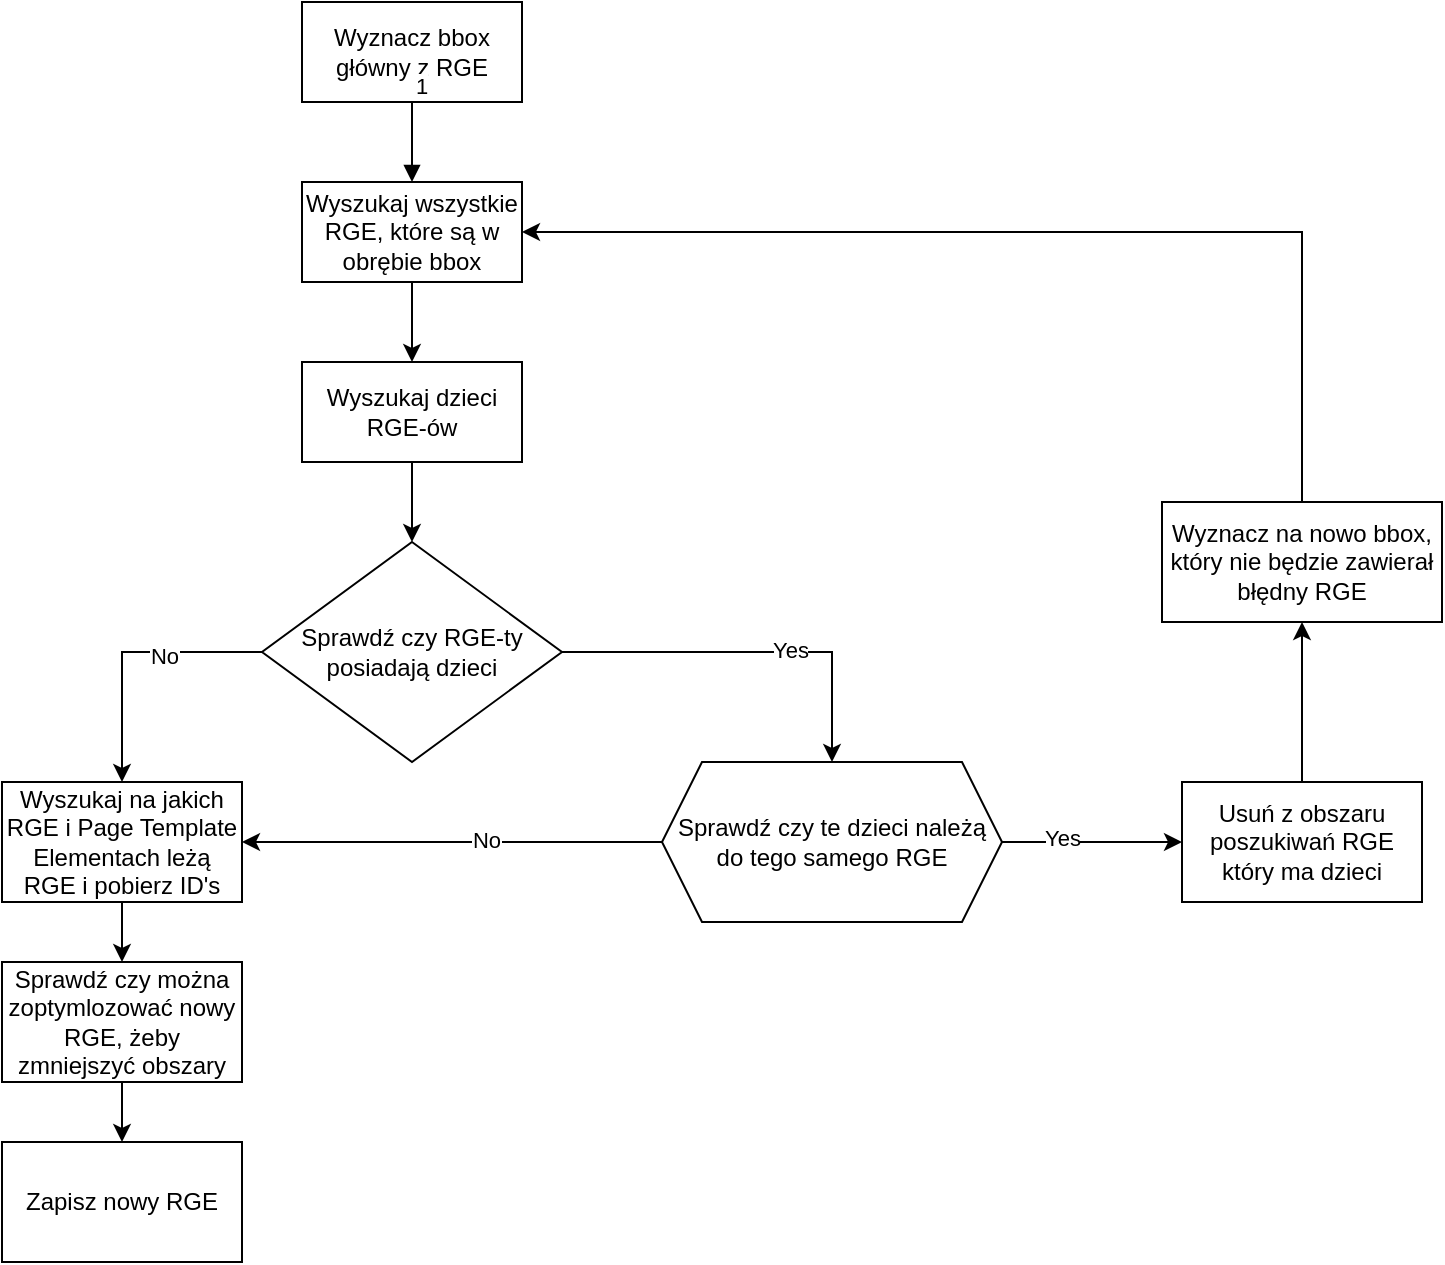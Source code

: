<mxfile version="22.1.18" type="github">
  <diagram id="C5RBs43oDa-KdzZeNtuy" name="Page-1">
    <mxGraphModel dx="1434" dy="772" grid="1" gridSize="10" guides="1" tooltips="1" connect="1" arrows="1" fold="1" page="1" pageScale="1" pageWidth="827" pageHeight="1169" math="0" shadow="0">
      <root>
        <mxCell id="WIyWlLk6GJQsqaUBKTNV-0" />
        <mxCell id="WIyWlLk6GJQsqaUBKTNV-1" parent="WIyWlLk6GJQsqaUBKTNV-0" />
        <mxCell id="6P74fi3RODu-qiIeP3-2-0" value="Wyznacz bbox główny z RGE" style="html=1;whiteSpace=wrap;" vertex="1" parent="WIyWlLk6GJQsqaUBKTNV-1">
          <mxGeometry x="160" y="30" width="110" height="50" as="geometry" />
        </mxCell>
        <mxCell id="6P74fi3RODu-qiIeP3-2-7" value="" style="edgeStyle=orthogonalEdgeStyle;rounded=0;orthogonalLoop=1;jettySize=auto;html=1;" edge="1" parent="WIyWlLk6GJQsqaUBKTNV-1" source="6P74fi3RODu-qiIeP3-2-1" target="6P74fi3RODu-qiIeP3-2-6">
          <mxGeometry relative="1" as="geometry" />
        </mxCell>
        <mxCell id="6P74fi3RODu-qiIeP3-2-1" value="Wyszukaj wszystkie RGE, które są w obrębie bbox" style="html=1;whiteSpace=wrap;" vertex="1" parent="WIyWlLk6GJQsqaUBKTNV-1">
          <mxGeometry x="160" y="120" width="110" height="50" as="geometry" />
        </mxCell>
        <mxCell id="6P74fi3RODu-qiIeP3-2-2" value="" style="endArrow=block;endFill=1;html=1;edgeStyle=orthogonalEdgeStyle;align=left;verticalAlign=top;rounded=0;exitX=0.5;exitY=1;exitDx=0;exitDy=0;entryX=0.5;entryY=0;entryDx=0;entryDy=0;" edge="1" parent="WIyWlLk6GJQsqaUBKTNV-1" source="6P74fi3RODu-qiIeP3-2-0" target="6P74fi3RODu-qiIeP3-2-1">
          <mxGeometry x="-1" relative="1" as="geometry">
            <mxPoint x="330" y="400" as="sourcePoint" />
            <mxPoint x="490" y="400" as="targetPoint" />
          </mxGeometry>
        </mxCell>
        <mxCell id="6P74fi3RODu-qiIeP3-2-3" value="1" style="edgeLabel;resizable=0;html=1;align=left;verticalAlign=bottom;" connectable="0" vertex="1" parent="6P74fi3RODu-qiIeP3-2-2">
          <mxGeometry x="-1" relative="1" as="geometry" />
        </mxCell>
        <mxCell id="6P74fi3RODu-qiIeP3-2-9" value="" style="edgeStyle=orthogonalEdgeStyle;rounded=0;orthogonalLoop=1;jettySize=auto;html=1;entryX=0.5;entryY=0;entryDx=0;entryDy=0;" edge="1" parent="WIyWlLk6GJQsqaUBKTNV-1" source="6P74fi3RODu-qiIeP3-2-6" target="6P74fi3RODu-qiIeP3-2-10">
          <mxGeometry relative="1" as="geometry">
            <mxPoint x="215" y="300" as="targetPoint" />
          </mxGeometry>
        </mxCell>
        <mxCell id="6P74fi3RODu-qiIeP3-2-6" value="Wyszukaj dzieci RGE-ów" style="html=1;whiteSpace=wrap;" vertex="1" parent="WIyWlLk6GJQsqaUBKTNV-1">
          <mxGeometry x="160" y="210" width="110" height="50" as="geometry" />
        </mxCell>
        <mxCell id="6P74fi3RODu-qiIeP3-2-13" value="" style="edgeStyle=orthogonalEdgeStyle;rounded=0;orthogonalLoop=1;jettySize=auto;html=1;entryX=0.5;entryY=0;entryDx=0;entryDy=0;" edge="1" parent="WIyWlLk6GJQsqaUBKTNV-1" source="6P74fi3RODu-qiIeP3-2-10" target="6P74fi3RODu-qiIeP3-2-22">
          <mxGeometry relative="1" as="geometry">
            <mxPoint x="660" y="400" as="targetPoint" />
            <Array as="points">
              <mxPoint x="425" y="355" />
            </Array>
          </mxGeometry>
        </mxCell>
        <mxCell id="6P74fi3RODu-qiIeP3-2-14" value="Yes&lt;br&gt;" style="edgeLabel;html=1;align=center;verticalAlign=middle;resizable=0;points=[];" vertex="1" connectable="0" parent="6P74fi3RODu-qiIeP3-2-13">
          <mxGeometry x="0.2" y="1" relative="1" as="geometry">
            <mxPoint as="offset" />
          </mxGeometry>
        </mxCell>
        <mxCell id="6P74fi3RODu-qiIeP3-2-16" value="" style="edgeStyle=orthogonalEdgeStyle;rounded=0;orthogonalLoop=1;jettySize=auto;html=1;" edge="1" parent="WIyWlLk6GJQsqaUBKTNV-1" source="6P74fi3RODu-qiIeP3-2-10" target="6P74fi3RODu-qiIeP3-2-15">
          <mxGeometry relative="1" as="geometry" />
        </mxCell>
        <mxCell id="6P74fi3RODu-qiIeP3-2-17" value="No" style="edgeLabel;html=1;align=center;verticalAlign=middle;resizable=0;points=[];" vertex="1" connectable="0" parent="6P74fi3RODu-qiIeP3-2-16">
          <mxGeometry x="-0.265" y="2" relative="1" as="geometry">
            <mxPoint as="offset" />
          </mxGeometry>
        </mxCell>
        <mxCell id="6P74fi3RODu-qiIeP3-2-10" value="Sprawdź czy RGE-ty posiadają dzieci" style="rhombus;whiteSpace=wrap;html=1;" vertex="1" parent="WIyWlLk6GJQsqaUBKTNV-1">
          <mxGeometry x="140" y="300" width="150" height="110" as="geometry" />
        </mxCell>
        <mxCell id="6P74fi3RODu-qiIeP3-2-19" value="" style="edgeStyle=orthogonalEdgeStyle;rounded=0;orthogonalLoop=1;jettySize=auto;html=1;" edge="1" parent="WIyWlLk6GJQsqaUBKTNV-1" source="6P74fi3RODu-qiIeP3-2-15" target="6P74fi3RODu-qiIeP3-2-18">
          <mxGeometry relative="1" as="geometry" />
        </mxCell>
        <mxCell id="6P74fi3RODu-qiIeP3-2-15" value="Wyszukaj na jakich RGE i Page Template Elementach leżą RGE i pobierz ID&#39;s" style="whiteSpace=wrap;html=1;" vertex="1" parent="WIyWlLk6GJQsqaUBKTNV-1">
          <mxGeometry x="10" y="420" width="120" height="60" as="geometry" />
        </mxCell>
        <mxCell id="6P74fi3RODu-qiIeP3-2-21" value="" style="edgeStyle=orthogonalEdgeStyle;rounded=0;orthogonalLoop=1;jettySize=auto;html=1;" edge="1" parent="WIyWlLk6GJQsqaUBKTNV-1" source="6P74fi3RODu-qiIeP3-2-18" target="6P74fi3RODu-qiIeP3-2-20">
          <mxGeometry relative="1" as="geometry" />
        </mxCell>
        <mxCell id="6P74fi3RODu-qiIeP3-2-18" value="Sprawdź czy można zoptymlozować nowy RGE, żeby zmniejszyć obszary" style="whiteSpace=wrap;html=1;" vertex="1" parent="WIyWlLk6GJQsqaUBKTNV-1">
          <mxGeometry x="10" y="510" width="120" height="60" as="geometry" />
        </mxCell>
        <mxCell id="6P74fi3RODu-qiIeP3-2-20" value="Zapisz nowy RGE" style="whiteSpace=wrap;html=1;" vertex="1" parent="WIyWlLk6GJQsqaUBKTNV-1">
          <mxGeometry x="10" y="600" width="120" height="60" as="geometry" />
        </mxCell>
        <mxCell id="6P74fi3RODu-qiIeP3-2-25" value="" style="edgeStyle=orthogonalEdgeStyle;rounded=0;orthogonalLoop=1;jettySize=auto;html=1;" edge="1" parent="WIyWlLk6GJQsqaUBKTNV-1" source="6P74fi3RODu-qiIeP3-2-22" target="6P74fi3RODu-qiIeP3-2-15">
          <mxGeometry relative="1" as="geometry">
            <mxPoint x="445" y="440" as="targetPoint" />
          </mxGeometry>
        </mxCell>
        <mxCell id="6P74fi3RODu-qiIeP3-2-26" value="No" style="edgeLabel;html=1;align=center;verticalAlign=middle;resizable=0;points=[];" vertex="1" connectable="0" parent="6P74fi3RODu-qiIeP3-2-25">
          <mxGeometry x="-0.162" y="-1" relative="1" as="geometry">
            <mxPoint as="offset" />
          </mxGeometry>
        </mxCell>
        <mxCell id="6P74fi3RODu-qiIeP3-2-28" value="" style="edgeStyle=orthogonalEdgeStyle;rounded=0;orthogonalLoop=1;jettySize=auto;html=1;" edge="1" parent="WIyWlLk6GJQsqaUBKTNV-1" source="6P74fi3RODu-qiIeP3-2-22" target="6P74fi3RODu-qiIeP3-2-27">
          <mxGeometry relative="1" as="geometry" />
        </mxCell>
        <mxCell id="6P74fi3RODu-qiIeP3-2-29" value="Yes" style="edgeLabel;html=1;align=center;verticalAlign=middle;resizable=0;points=[];" vertex="1" connectable="0" parent="6P74fi3RODu-qiIeP3-2-28">
          <mxGeometry x="-0.333" y="2" relative="1" as="geometry">
            <mxPoint as="offset" />
          </mxGeometry>
        </mxCell>
        <mxCell id="6P74fi3RODu-qiIeP3-2-22" value="Sprawdź czy te dzieci należą do tego samego RGE" style="shape=hexagon;perimeter=hexagonPerimeter2;whiteSpace=wrap;html=1;fixedSize=1;" vertex="1" parent="WIyWlLk6GJQsqaUBKTNV-1">
          <mxGeometry x="340" y="410" width="170" height="80" as="geometry" />
        </mxCell>
        <mxCell id="6P74fi3RODu-qiIeP3-2-31" value="" style="edgeStyle=orthogonalEdgeStyle;rounded=0;orthogonalLoop=1;jettySize=auto;html=1;" edge="1" parent="WIyWlLk6GJQsqaUBKTNV-1" source="6P74fi3RODu-qiIeP3-2-27" target="6P74fi3RODu-qiIeP3-2-30">
          <mxGeometry relative="1" as="geometry" />
        </mxCell>
        <mxCell id="6P74fi3RODu-qiIeP3-2-27" value="Usuń z obszaru poszukiwań RGE który ma dzieci" style="whiteSpace=wrap;html=1;" vertex="1" parent="WIyWlLk6GJQsqaUBKTNV-1">
          <mxGeometry x="600" y="420" width="120" height="60" as="geometry" />
        </mxCell>
        <mxCell id="6P74fi3RODu-qiIeP3-2-30" value="Wyznacz na nowo bbox, który nie będzie zawierał błędny RGE" style="whiteSpace=wrap;html=1;" vertex="1" parent="WIyWlLk6GJQsqaUBKTNV-1">
          <mxGeometry x="590" y="280" width="140" height="60" as="geometry" />
        </mxCell>
        <mxCell id="6P74fi3RODu-qiIeP3-2-32" value="" style="endArrow=classic;html=1;rounded=0;entryX=1;entryY=0.5;entryDx=0;entryDy=0;exitX=0.5;exitY=0;exitDx=0;exitDy=0;" edge="1" parent="WIyWlLk6GJQsqaUBKTNV-1" source="6P74fi3RODu-qiIeP3-2-30" target="6P74fi3RODu-qiIeP3-2-1">
          <mxGeometry width="50" height="50" relative="1" as="geometry">
            <mxPoint x="390" y="420" as="sourcePoint" />
            <mxPoint x="440" y="370" as="targetPoint" />
            <Array as="points">
              <mxPoint x="660" y="145" />
            </Array>
          </mxGeometry>
        </mxCell>
      </root>
    </mxGraphModel>
  </diagram>
</mxfile>
